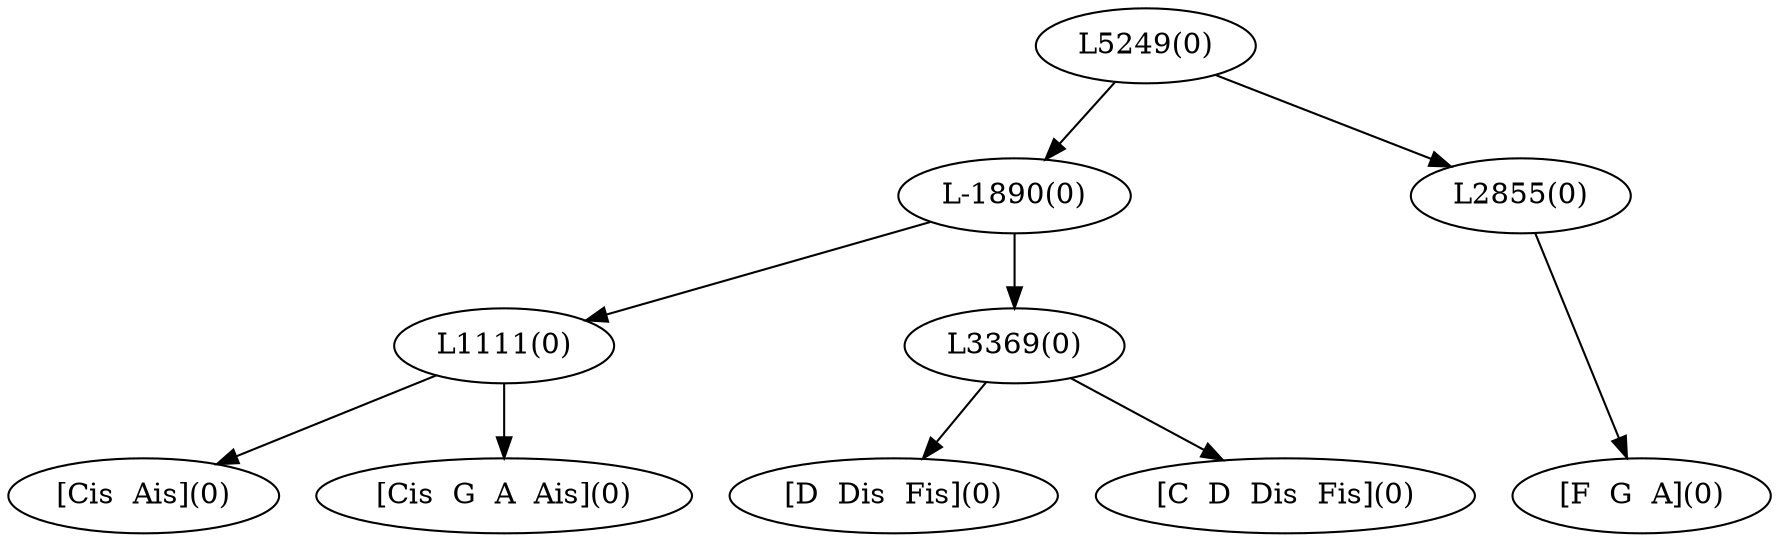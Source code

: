 digraph sample{
"L1111(0)"->"[Cis  Ais](0)"
"L1111(0)"->"[Cis  G  A  Ais](0)"
"L3369(0)"->"[D  Dis  Fis](0)"
"L3369(0)"->"[C  D  Dis  Fis](0)"
"L-1890(0)"->"L1111(0)"
"L-1890(0)"->"L3369(0)"
"L2855(0)"->"[F  G  A](0)"
"L5249(0)"->"L-1890(0)"
"L5249(0)"->"L2855(0)"
{rank = min; "L5249(0)"}
{rank = same; "L-1890(0)"; "L2855(0)";}
{rank = same; "L1111(0)"; "L3369(0)";}
{rank = max; "[C  D  Dis  Fis](0)"; "[Cis  Ais](0)"; "[Cis  G  A  Ais](0)"; "[D  Dis  Fis](0)"; "[F  G  A](0)";}
}